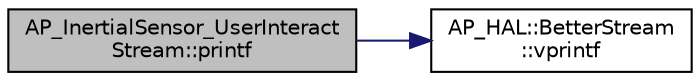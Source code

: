 digraph "AP_InertialSensor_UserInteractStream::printf"
{
 // INTERACTIVE_SVG=YES
  edge [fontname="Helvetica",fontsize="10",labelfontname="Helvetica",labelfontsize="10"];
  node [fontname="Helvetica",fontsize="10",shape=record];
  rankdir="LR";
  Node1 [label="AP_InertialSensor_UserInteract\lStream::printf",height=0.2,width=0.4,color="black", fillcolor="grey75", style="filled", fontcolor="black"];
  Node1 -> Node2 [color="midnightblue",fontsize="10",style="solid",fontname="Helvetica"];
  Node2 [label="AP_HAL::BetterStream\l::vprintf",height=0.2,width=0.4,color="black", fillcolor="white", style="filled",URL="$classAP__HAL_1_1BetterStream.html#addb53df7e89eb75272ad7c0ba8f015fe"];
}
